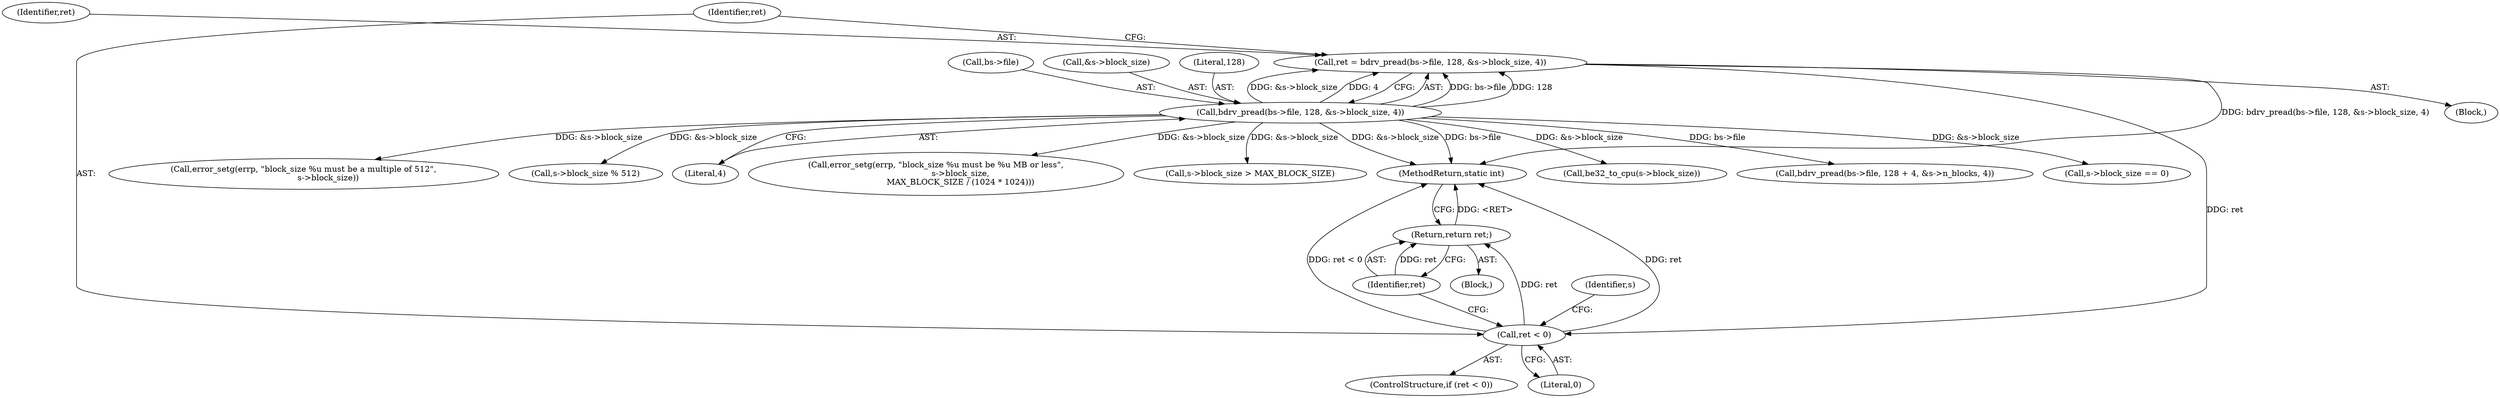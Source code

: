 digraph "0_qemu_509a41bab5306181044b5fff02eadf96d9c8676a@API" {
"1000128" [label="(Call,ret = bdrv_pread(bs->file, 128, &s->block_size, 4))"];
"1000130" [label="(Call,bdrv_pread(bs->file, 128, &s->block_size, 4))"];
"1000141" [label="(Call,ret < 0)"];
"1000145" [label="(Return,return ret;)"];
"1000185" [label="(Call,s->block_size > MAX_BLOCK_SIZE)"];
"1000151" [label="(Call,be32_to_cpu(s->block_size))"];
"1000172" [label="(Call,s->block_size == 0)"];
"1000145" [label="(Return,return ret;)"];
"1000130" [label="(Call,bdrv_pread(bs->file, 128, &s->block_size, 4))"];
"1000146" [label="(Identifier,ret)"];
"1000140" [label="(ControlStructure,if (ret < 0))"];
"1000162" [label="(Call,error_setg(errp, \"block_size %u must be a multiple of 512\",\n                   s->block_size))"];
"1000129" [label="(Identifier,ret)"];
"1000131" [label="(Call,bs->file)"];
"1000135" [label="(Call,&s->block_size)"];
"1000156" [label="(Call,s->block_size % 512)"];
"1000149" [label="(Identifier,s)"];
"1000144" [label="(Block,)"];
"1000142" [label="(Identifier,ret)"];
"1000139" [label="(Literal,4)"];
"1000109" [label="(Block,)"];
"1000141" [label="(Call,ret < 0)"];
"1000143" [label="(Literal,0)"];
"1000191" [label="(Call,error_setg(errp, \"block_size %u must be %u MB or less\",\n                   s->block_size,\n                   MAX_BLOCK_SIZE / (1024 * 1024)))"];
"1000300" [label="(MethodReturn,static int)"];
"1000128" [label="(Call,ret = bdrv_pread(bs->file, 128, &s->block_size, 4))"];
"1000207" [label="(Call,bdrv_pread(bs->file, 128 + 4, &s->n_blocks, 4))"];
"1000134" [label="(Literal,128)"];
"1000128" -> "1000109"  [label="AST: "];
"1000128" -> "1000130"  [label="CFG: "];
"1000129" -> "1000128"  [label="AST: "];
"1000130" -> "1000128"  [label="AST: "];
"1000142" -> "1000128"  [label="CFG: "];
"1000128" -> "1000300"  [label="DDG: bdrv_pread(bs->file, 128, &s->block_size, 4)"];
"1000130" -> "1000128"  [label="DDG: bs->file"];
"1000130" -> "1000128"  [label="DDG: 128"];
"1000130" -> "1000128"  [label="DDG: &s->block_size"];
"1000130" -> "1000128"  [label="DDG: 4"];
"1000128" -> "1000141"  [label="DDG: ret"];
"1000130" -> "1000139"  [label="CFG: "];
"1000131" -> "1000130"  [label="AST: "];
"1000134" -> "1000130"  [label="AST: "];
"1000135" -> "1000130"  [label="AST: "];
"1000139" -> "1000130"  [label="AST: "];
"1000130" -> "1000300"  [label="DDG: &s->block_size"];
"1000130" -> "1000300"  [label="DDG: bs->file"];
"1000130" -> "1000151"  [label="DDG: &s->block_size"];
"1000130" -> "1000156"  [label="DDG: &s->block_size"];
"1000130" -> "1000162"  [label="DDG: &s->block_size"];
"1000130" -> "1000172"  [label="DDG: &s->block_size"];
"1000130" -> "1000185"  [label="DDG: &s->block_size"];
"1000130" -> "1000191"  [label="DDG: &s->block_size"];
"1000130" -> "1000207"  [label="DDG: bs->file"];
"1000141" -> "1000140"  [label="AST: "];
"1000141" -> "1000143"  [label="CFG: "];
"1000142" -> "1000141"  [label="AST: "];
"1000143" -> "1000141"  [label="AST: "];
"1000146" -> "1000141"  [label="CFG: "];
"1000149" -> "1000141"  [label="CFG: "];
"1000141" -> "1000300"  [label="DDG: ret"];
"1000141" -> "1000300"  [label="DDG: ret < 0"];
"1000141" -> "1000145"  [label="DDG: ret"];
"1000145" -> "1000144"  [label="AST: "];
"1000145" -> "1000146"  [label="CFG: "];
"1000146" -> "1000145"  [label="AST: "];
"1000300" -> "1000145"  [label="CFG: "];
"1000145" -> "1000300"  [label="DDG: <RET>"];
"1000146" -> "1000145"  [label="DDG: ret"];
}

